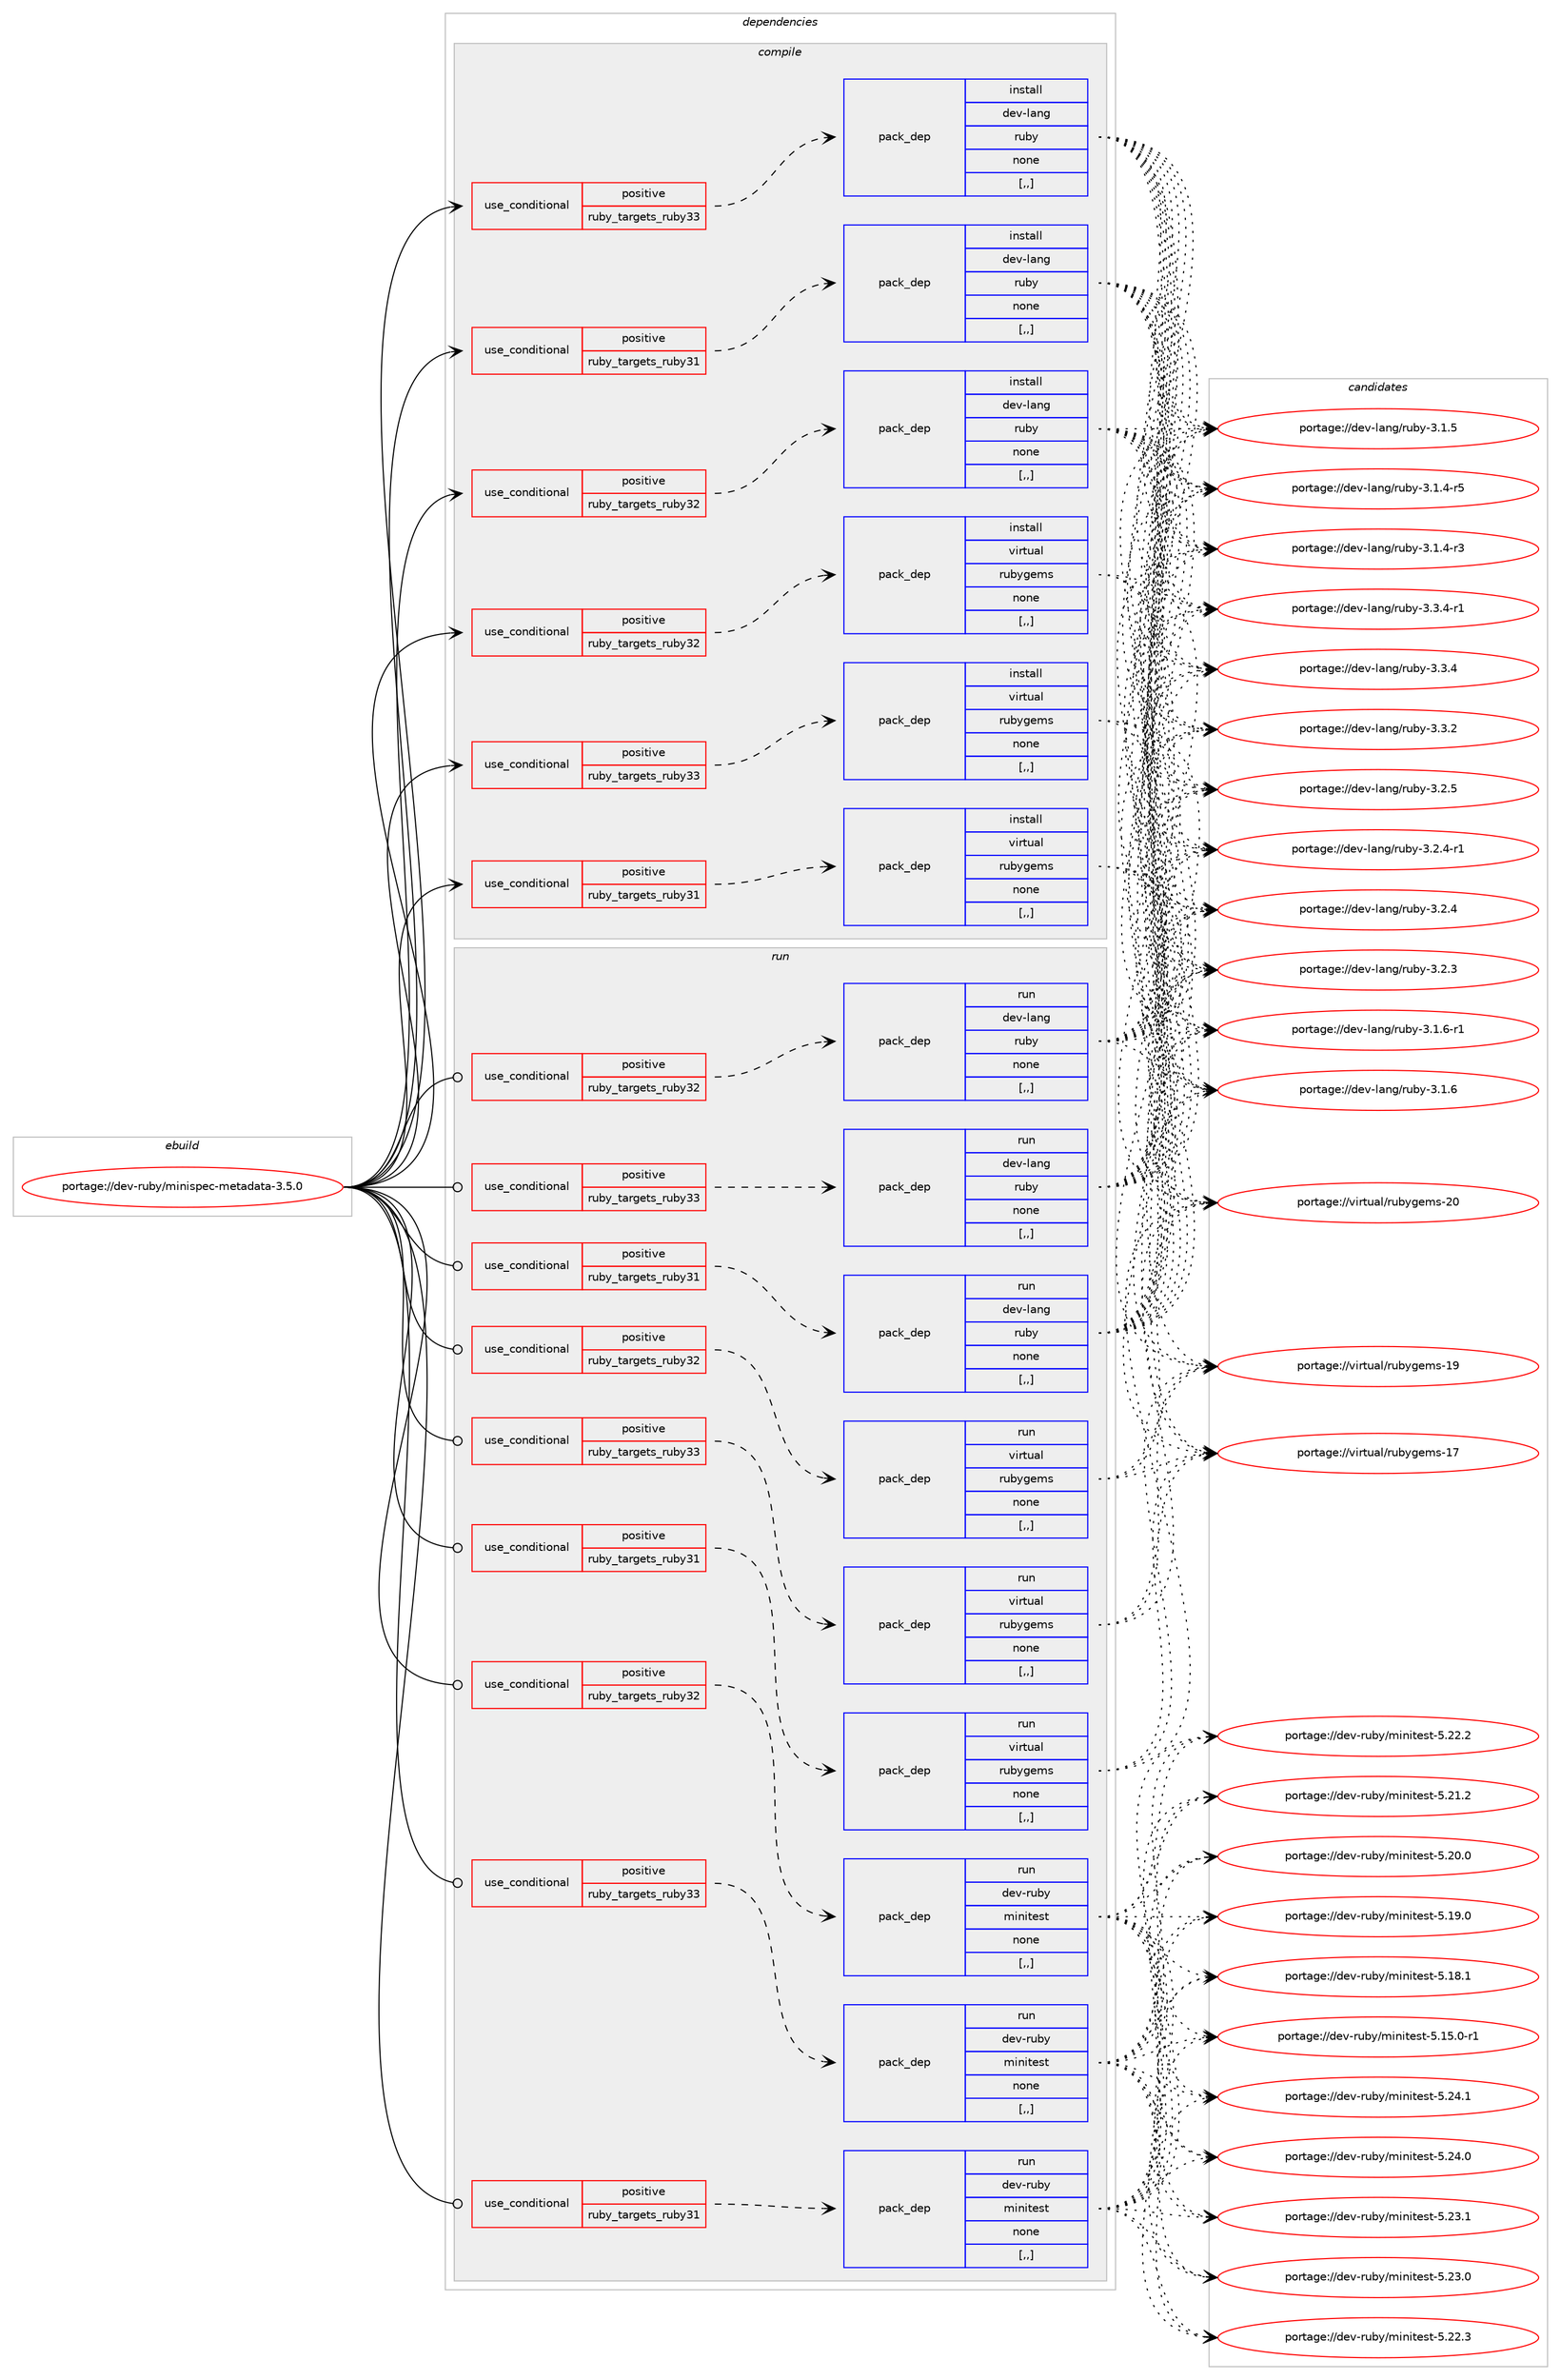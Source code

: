digraph prolog {

# *************
# Graph options
# *************

newrank=true;
concentrate=true;
compound=true;
graph [rankdir=LR,fontname=Helvetica,fontsize=10,ranksep=1.5];#, ranksep=2.5, nodesep=0.2];
edge  [arrowhead=vee];
node  [fontname=Helvetica,fontsize=10];

# **********
# The ebuild
# **********

subgraph cluster_leftcol {
color=gray;
label=<<i>ebuild</i>>;
id [label="portage://dev-ruby/minispec-metadata-3.5.0", color=red, width=4, href="../dev-ruby/minispec-metadata-3.5.0.svg"];
}

# ****************
# The dependencies
# ****************

subgraph cluster_midcol {
color=gray;
label=<<i>dependencies</i>>;
subgraph cluster_compile {
fillcolor="#eeeeee";
style=filled;
label=<<i>compile</i>>;
subgraph cond50736 {
dependency190331 [label=<<TABLE BORDER="0" CELLBORDER="1" CELLSPACING="0" CELLPADDING="4"><TR><TD ROWSPAN="3" CELLPADDING="10">use_conditional</TD></TR><TR><TD>positive</TD></TR><TR><TD>ruby_targets_ruby31</TD></TR></TABLE>>, shape=none, color=red];
subgraph pack138257 {
dependency190332 [label=<<TABLE BORDER="0" CELLBORDER="1" CELLSPACING="0" CELLPADDING="4" WIDTH="220"><TR><TD ROWSPAN="6" CELLPADDING="30">pack_dep</TD></TR><TR><TD WIDTH="110">install</TD></TR><TR><TD>dev-lang</TD></TR><TR><TD>ruby</TD></TR><TR><TD>none</TD></TR><TR><TD>[,,]</TD></TR></TABLE>>, shape=none, color=blue];
}
dependency190331:e -> dependency190332:w [weight=20,style="dashed",arrowhead="vee"];
}
id:e -> dependency190331:w [weight=20,style="solid",arrowhead="vee"];
subgraph cond50737 {
dependency190333 [label=<<TABLE BORDER="0" CELLBORDER="1" CELLSPACING="0" CELLPADDING="4"><TR><TD ROWSPAN="3" CELLPADDING="10">use_conditional</TD></TR><TR><TD>positive</TD></TR><TR><TD>ruby_targets_ruby31</TD></TR></TABLE>>, shape=none, color=red];
subgraph pack138258 {
dependency190334 [label=<<TABLE BORDER="0" CELLBORDER="1" CELLSPACING="0" CELLPADDING="4" WIDTH="220"><TR><TD ROWSPAN="6" CELLPADDING="30">pack_dep</TD></TR><TR><TD WIDTH="110">install</TD></TR><TR><TD>virtual</TD></TR><TR><TD>rubygems</TD></TR><TR><TD>none</TD></TR><TR><TD>[,,]</TD></TR></TABLE>>, shape=none, color=blue];
}
dependency190333:e -> dependency190334:w [weight=20,style="dashed",arrowhead="vee"];
}
id:e -> dependency190333:w [weight=20,style="solid",arrowhead="vee"];
subgraph cond50738 {
dependency190335 [label=<<TABLE BORDER="0" CELLBORDER="1" CELLSPACING="0" CELLPADDING="4"><TR><TD ROWSPAN="3" CELLPADDING="10">use_conditional</TD></TR><TR><TD>positive</TD></TR><TR><TD>ruby_targets_ruby32</TD></TR></TABLE>>, shape=none, color=red];
subgraph pack138259 {
dependency190336 [label=<<TABLE BORDER="0" CELLBORDER="1" CELLSPACING="0" CELLPADDING="4" WIDTH="220"><TR><TD ROWSPAN="6" CELLPADDING="30">pack_dep</TD></TR><TR><TD WIDTH="110">install</TD></TR><TR><TD>dev-lang</TD></TR><TR><TD>ruby</TD></TR><TR><TD>none</TD></TR><TR><TD>[,,]</TD></TR></TABLE>>, shape=none, color=blue];
}
dependency190335:e -> dependency190336:w [weight=20,style="dashed",arrowhead="vee"];
}
id:e -> dependency190335:w [weight=20,style="solid",arrowhead="vee"];
subgraph cond50739 {
dependency190337 [label=<<TABLE BORDER="0" CELLBORDER="1" CELLSPACING="0" CELLPADDING="4"><TR><TD ROWSPAN="3" CELLPADDING="10">use_conditional</TD></TR><TR><TD>positive</TD></TR><TR><TD>ruby_targets_ruby32</TD></TR></TABLE>>, shape=none, color=red];
subgraph pack138260 {
dependency190338 [label=<<TABLE BORDER="0" CELLBORDER="1" CELLSPACING="0" CELLPADDING="4" WIDTH="220"><TR><TD ROWSPAN="6" CELLPADDING="30">pack_dep</TD></TR><TR><TD WIDTH="110">install</TD></TR><TR><TD>virtual</TD></TR><TR><TD>rubygems</TD></TR><TR><TD>none</TD></TR><TR><TD>[,,]</TD></TR></TABLE>>, shape=none, color=blue];
}
dependency190337:e -> dependency190338:w [weight=20,style="dashed",arrowhead="vee"];
}
id:e -> dependency190337:w [weight=20,style="solid",arrowhead="vee"];
subgraph cond50740 {
dependency190339 [label=<<TABLE BORDER="0" CELLBORDER="1" CELLSPACING="0" CELLPADDING="4"><TR><TD ROWSPAN="3" CELLPADDING="10">use_conditional</TD></TR><TR><TD>positive</TD></TR><TR><TD>ruby_targets_ruby33</TD></TR></TABLE>>, shape=none, color=red];
subgraph pack138261 {
dependency190340 [label=<<TABLE BORDER="0" CELLBORDER="1" CELLSPACING="0" CELLPADDING="4" WIDTH="220"><TR><TD ROWSPAN="6" CELLPADDING="30">pack_dep</TD></TR><TR><TD WIDTH="110">install</TD></TR><TR><TD>dev-lang</TD></TR><TR><TD>ruby</TD></TR><TR><TD>none</TD></TR><TR><TD>[,,]</TD></TR></TABLE>>, shape=none, color=blue];
}
dependency190339:e -> dependency190340:w [weight=20,style="dashed",arrowhead="vee"];
}
id:e -> dependency190339:w [weight=20,style="solid",arrowhead="vee"];
subgraph cond50741 {
dependency190341 [label=<<TABLE BORDER="0" CELLBORDER="1" CELLSPACING="0" CELLPADDING="4"><TR><TD ROWSPAN="3" CELLPADDING="10">use_conditional</TD></TR><TR><TD>positive</TD></TR><TR><TD>ruby_targets_ruby33</TD></TR></TABLE>>, shape=none, color=red];
subgraph pack138262 {
dependency190342 [label=<<TABLE BORDER="0" CELLBORDER="1" CELLSPACING="0" CELLPADDING="4" WIDTH="220"><TR><TD ROWSPAN="6" CELLPADDING="30">pack_dep</TD></TR><TR><TD WIDTH="110">install</TD></TR><TR><TD>virtual</TD></TR><TR><TD>rubygems</TD></TR><TR><TD>none</TD></TR><TR><TD>[,,]</TD></TR></TABLE>>, shape=none, color=blue];
}
dependency190341:e -> dependency190342:w [weight=20,style="dashed",arrowhead="vee"];
}
id:e -> dependency190341:w [weight=20,style="solid",arrowhead="vee"];
}
subgraph cluster_compileandrun {
fillcolor="#eeeeee";
style=filled;
label=<<i>compile and run</i>>;
}
subgraph cluster_run {
fillcolor="#eeeeee";
style=filled;
label=<<i>run</i>>;
subgraph cond50742 {
dependency190343 [label=<<TABLE BORDER="0" CELLBORDER="1" CELLSPACING="0" CELLPADDING="4"><TR><TD ROWSPAN="3" CELLPADDING="10">use_conditional</TD></TR><TR><TD>positive</TD></TR><TR><TD>ruby_targets_ruby31</TD></TR></TABLE>>, shape=none, color=red];
subgraph pack138263 {
dependency190344 [label=<<TABLE BORDER="0" CELLBORDER="1" CELLSPACING="0" CELLPADDING="4" WIDTH="220"><TR><TD ROWSPAN="6" CELLPADDING="30">pack_dep</TD></TR><TR><TD WIDTH="110">run</TD></TR><TR><TD>dev-lang</TD></TR><TR><TD>ruby</TD></TR><TR><TD>none</TD></TR><TR><TD>[,,]</TD></TR></TABLE>>, shape=none, color=blue];
}
dependency190343:e -> dependency190344:w [weight=20,style="dashed",arrowhead="vee"];
}
id:e -> dependency190343:w [weight=20,style="solid",arrowhead="odot"];
subgraph cond50743 {
dependency190345 [label=<<TABLE BORDER="0" CELLBORDER="1" CELLSPACING="0" CELLPADDING="4"><TR><TD ROWSPAN="3" CELLPADDING="10">use_conditional</TD></TR><TR><TD>positive</TD></TR><TR><TD>ruby_targets_ruby31</TD></TR></TABLE>>, shape=none, color=red];
subgraph pack138264 {
dependency190346 [label=<<TABLE BORDER="0" CELLBORDER="1" CELLSPACING="0" CELLPADDING="4" WIDTH="220"><TR><TD ROWSPAN="6" CELLPADDING="30">pack_dep</TD></TR><TR><TD WIDTH="110">run</TD></TR><TR><TD>dev-ruby</TD></TR><TR><TD>minitest</TD></TR><TR><TD>none</TD></TR><TR><TD>[,,]</TD></TR></TABLE>>, shape=none, color=blue];
}
dependency190345:e -> dependency190346:w [weight=20,style="dashed",arrowhead="vee"];
}
id:e -> dependency190345:w [weight=20,style="solid",arrowhead="odot"];
subgraph cond50744 {
dependency190347 [label=<<TABLE BORDER="0" CELLBORDER="1" CELLSPACING="0" CELLPADDING="4"><TR><TD ROWSPAN="3" CELLPADDING="10">use_conditional</TD></TR><TR><TD>positive</TD></TR><TR><TD>ruby_targets_ruby31</TD></TR></TABLE>>, shape=none, color=red];
subgraph pack138265 {
dependency190348 [label=<<TABLE BORDER="0" CELLBORDER="1" CELLSPACING="0" CELLPADDING="4" WIDTH="220"><TR><TD ROWSPAN="6" CELLPADDING="30">pack_dep</TD></TR><TR><TD WIDTH="110">run</TD></TR><TR><TD>virtual</TD></TR><TR><TD>rubygems</TD></TR><TR><TD>none</TD></TR><TR><TD>[,,]</TD></TR></TABLE>>, shape=none, color=blue];
}
dependency190347:e -> dependency190348:w [weight=20,style="dashed",arrowhead="vee"];
}
id:e -> dependency190347:w [weight=20,style="solid",arrowhead="odot"];
subgraph cond50745 {
dependency190349 [label=<<TABLE BORDER="0" CELLBORDER="1" CELLSPACING="0" CELLPADDING="4"><TR><TD ROWSPAN="3" CELLPADDING="10">use_conditional</TD></TR><TR><TD>positive</TD></TR><TR><TD>ruby_targets_ruby32</TD></TR></TABLE>>, shape=none, color=red];
subgraph pack138266 {
dependency190350 [label=<<TABLE BORDER="0" CELLBORDER="1" CELLSPACING="0" CELLPADDING="4" WIDTH="220"><TR><TD ROWSPAN="6" CELLPADDING="30">pack_dep</TD></TR><TR><TD WIDTH="110">run</TD></TR><TR><TD>dev-lang</TD></TR><TR><TD>ruby</TD></TR><TR><TD>none</TD></TR><TR><TD>[,,]</TD></TR></TABLE>>, shape=none, color=blue];
}
dependency190349:e -> dependency190350:w [weight=20,style="dashed",arrowhead="vee"];
}
id:e -> dependency190349:w [weight=20,style="solid",arrowhead="odot"];
subgraph cond50746 {
dependency190351 [label=<<TABLE BORDER="0" CELLBORDER="1" CELLSPACING="0" CELLPADDING="4"><TR><TD ROWSPAN="3" CELLPADDING="10">use_conditional</TD></TR><TR><TD>positive</TD></TR><TR><TD>ruby_targets_ruby32</TD></TR></TABLE>>, shape=none, color=red];
subgraph pack138267 {
dependency190352 [label=<<TABLE BORDER="0" CELLBORDER="1" CELLSPACING="0" CELLPADDING="4" WIDTH="220"><TR><TD ROWSPAN="6" CELLPADDING="30">pack_dep</TD></TR><TR><TD WIDTH="110">run</TD></TR><TR><TD>dev-ruby</TD></TR><TR><TD>minitest</TD></TR><TR><TD>none</TD></TR><TR><TD>[,,]</TD></TR></TABLE>>, shape=none, color=blue];
}
dependency190351:e -> dependency190352:w [weight=20,style="dashed",arrowhead="vee"];
}
id:e -> dependency190351:w [weight=20,style="solid",arrowhead="odot"];
subgraph cond50747 {
dependency190353 [label=<<TABLE BORDER="0" CELLBORDER="1" CELLSPACING="0" CELLPADDING="4"><TR><TD ROWSPAN="3" CELLPADDING="10">use_conditional</TD></TR><TR><TD>positive</TD></TR><TR><TD>ruby_targets_ruby32</TD></TR></TABLE>>, shape=none, color=red];
subgraph pack138268 {
dependency190354 [label=<<TABLE BORDER="0" CELLBORDER="1" CELLSPACING="0" CELLPADDING="4" WIDTH="220"><TR><TD ROWSPAN="6" CELLPADDING="30">pack_dep</TD></TR><TR><TD WIDTH="110">run</TD></TR><TR><TD>virtual</TD></TR><TR><TD>rubygems</TD></TR><TR><TD>none</TD></TR><TR><TD>[,,]</TD></TR></TABLE>>, shape=none, color=blue];
}
dependency190353:e -> dependency190354:w [weight=20,style="dashed",arrowhead="vee"];
}
id:e -> dependency190353:w [weight=20,style="solid",arrowhead="odot"];
subgraph cond50748 {
dependency190355 [label=<<TABLE BORDER="0" CELLBORDER="1" CELLSPACING="0" CELLPADDING="4"><TR><TD ROWSPAN="3" CELLPADDING="10">use_conditional</TD></TR><TR><TD>positive</TD></TR><TR><TD>ruby_targets_ruby33</TD></TR></TABLE>>, shape=none, color=red];
subgraph pack138269 {
dependency190356 [label=<<TABLE BORDER="0" CELLBORDER="1" CELLSPACING="0" CELLPADDING="4" WIDTH="220"><TR><TD ROWSPAN="6" CELLPADDING="30">pack_dep</TD></TR><TR><TD WIDTH="110">run</TD></TR><TR><TD>dev-lang</TD></TR><TR><TD>ruby</TD></TR><TR><TD>none</TD></TR><TR><TD>[,,]</TD></TR></TABLE>>, shape=none, color=blue];
}
dependency190355:e -> dependency190356:w [weight=20,style="dashed",arrowhead="vee"];
}
id:e -> dependency190355:w [weight=20,style="solid",arrowhead="odot"];
subgraph cond50749 {
dependency190357 [label=<<TABLE BORDER="0" CELLBORDER="1" CELLSPACING="0" CELLPADDING="4"><TR><TD ROWSPAN="3" CELLPADDING="10">use_conditional</TD></TR><TR><TD>positive</TD></TR><TR><TD>ruby_targets_ruby33</TD></TR></TABLE>>, shape=none, color=red];
subgraph pack138270 {
dependency190358 [label=<<TABLE BORDER="0" CELLBORDER="1" CELLSPACING="0" CELLPADDING="4" WIDTH="220"><TR><TD ROWSPAN="6" CELLPADDING="30">pack_dep</TD></TR><TR><TD WIDTH="110">run</TD></TR><TR><TD>dev-ruby</TD></TR><TR><TD>minitest</TD></TR><TR><TD>none</TD></TR><TR><TD>[,,]</TD></TR></TABLE>>, shape=none, color=blue];
}
dependency190357:e -> dependency190358:w [weight=20,style="dashed",arrowhead="vee"];
}
id:e -> dependency190357:w [weight=20,style="solid",arrowhead="odot"];
subgraph cond50750 {
dependency190359 [label=<<TABLE BORDER="0" CELLBORDER="1" CELLSPACING="0" CELLPADDING="4"><TR><TD ROWSPAN="3" CELLPADDING="10">use_conditional</TD></TR><TR><TD>positive</TD></TR><TR><TD>ruby_targets_ruby33</TD></TR></TABLE>>, shape=none, color=red];
subgraph pack138271 {
dependency190360 [label=<<TABLE BORDER="0" CELLBORDER="1" CELLSPACING="0" CELLPADDING="4" WIDTH="220"><TR><TD ROWSPAN="6" CELLPADDING="30">pack_dep</TD></TR><TR><TD WIDTH="110">run</TD></TR><TR><TD>virtual</TD></TR><TR><TD>rubygems</TD></TR><TR><TD>none</TD></TR><TR><TD>[,,]</TD></TR></TABLE>>, shape=none, color=blue];
}
dependency190359:e -> dependency190360:w [weight=20,style="dashed",arrowhead="vee"];
}
id:e -> dependency190359:w [weight=20,style="solid",arrowhead="odot"];
}
}

# **************
# The candidates
# **************

subgraph cluster_choices {
rank=same;
color=gray;
label=<<i>candidates</i>>;

subgraph choice138257 {
color=black;
nodesep=1;
choice100101118451089711010347114117981214551465146524511449 [label="portage://dev-lang/ruby-3.3.4-r1", color=red, width=4,href="../dev-lang/ruby-3.3.4-r1.svg"];
choice10010111845108971101034711411798121455146514652 [label="portage://dev-lang/ruby-3.3.4", color=red, width=4,href="../dev-lang/ruby-3.3.4.svg"];
choice10010111845108971101034711411798121455146514650 [label="portage://dev-lang/ruby-3.3.2", color=red, width=4,href="../dev-lang/ruby-3.3.2.svg"];
choice10010111845108971101034711411798121455146504653 [label="portage://dev-lang/ruby-3.2.5", color=red, width=4,href="../dev-lang/ruby-3.2.5.svg"];
choice100101118451089711010347114117981214551465046524511449 [label="portage://dev-lang/ruby-3.2.4-r1", color=red, width=4,href="../dev-lang/ruby-3.2.4-r1.svg"];
choice10010111845108971101034711411798121455146504652 [label="portage://dev-lang/ruby-3.2.4", color=red, width=4,href="../dev-lang/ruby-3.2.4.svg"];
choice10010111845108971101034711411798121455146504651 [label="portage://dev-lang/ruby-3.2.3", color=red, width=4,href="../dev-lang/ruby-3.2.3.svg"];
choice100101118451089711010347114117981214551464946544511449 [label="portage://dev-lang/ruby-3.1.6-r1", color=red, width=4,href="../dev-lang/ruby-3.1.6-r1.svg"];
choice10010111845108971101034711411798121455146494654 [label="portage://dev-lang/ruby-3.1.6", color=red, width=4,href="../dev-lang/ruby-3.1.6.svg"];
choice10010111845108971101034711411798121455146494653 [label="portage://dev-lang/ruby-3.1.5", color=red, width=4,href="../dev-lang/ruby-3.1.5.svg"];
choice100101118451089711010347114117981214551464946524511453 [label="portage://dev-lang/ruby-3.1.4-r5", color=red, width=4,href="../dev-lang/ruby-3.1.4-r5.svg"];
choice100101118451089711010347114117981214551464946524511451 [label="portage://dev-lang/ruby-3.1.4-r3", color=red, width=4,href="../dev-lang/ruby-3.1.4-r3.svg"];
dependency190332:e -> choice100101118451089711010347114117981214551465146524511449:w [style=dotted,weight="100"];
dependency190332:e -> choice10010111845108971101034711411798121455146514652:w [style=dotted,weight="100"];
dependency190332:e -> choice10010111845108971101034711411798121455146514650:w [style=dotted,weight="100"];
dependency190332:e -> choice10010111845108971101034711411798121455146504653:w [style=dotted,weight="100"];
dependency190332:e -> choice100101118451089711010347114117981214551465046524511449:w [style=dotted,weight="100"];
dependency190332:e -> choice10010111845108971101034711411798121455146504652:w [style=dotted,weight="100"];
dependency190332:e -> choice10010111845108971101034711411798121455146504651:w [style=dotted,weight="100"];
dependency190332:e -> choice100101118451089711010347114117981214551464946544511449:w [style=dotted,weight="100"];
dependency190332:e -> choice10010111845108971101034711411798121455146494654:w [style=dotted,weight="100"];
dependency190332:e -> choice10010111845108971101034711411798121455146494653:w [style=dotted,weight="100"];
dependency190332:e -> choice100101118451089711010347114117981214551464946524511453:w [style=dotted,weight="100"];
dependency190332:e -> choice100101118451089711010347114117981214551464946524511451:w [style=dotted,weight="100"];
}
subgraph choice138258 {
color=black;
nodesep=1;
choice118105114116117971084711411798121103101109115455048 [label="portage://virtual/rubygems-20", color=red, width=4,href="../virtual/rubygems-20.svg"];
choice118105114116117971084711411798121103101109115454957 [label="portage://virtual/rubygems-19", color=red, width=4,href="../virtual/rubygems-19.svg"];
choice118105114116117971084711411798121103101109115454955 [label="portage://virtual/rubygems-17", color=red, width=4,href="../virtual/rubygems-17.svg"];
dependency190334:e -> choice118105114116117971084711411798121103101109115455048:w [style=dotted,weight="100"];
dependency190334:e -> choice118105114116117971084711411798121103101109115454957:w [style=dotted,weight="100"];
dependency190334:e -> choice118105114116117971084711411798121103101109115454955:w [style=dotted,weight="100"];
}
subgraph choice138259 {
color=black;
nodesep=1;
choice100101118451089711010347114117981214551465146524511449 [label="portage://dev-lang/ruby-3.3.4-r1", color=red, width=4,href="../dev-lang/ruby-3.3.4-r1.svg"];
choice10010111845108971101034711411798121455146514652 [label="portage://dev-lang/ruby-3.3.4", color=red, width=4,href="../dev-lang/ruby-3.3.4.svg"];
choice10010111845108971101034711411798121455146514650 [label="portage://dev-lang/ruby-3.3.2", color=red, width=4,href="../dev-lang/ruby-3.3.2.svg"];
choice10010111845108971101034711411798121455146504653 [label="portage://dev-lang/ruby-3.2.5", color=red, width=4,href="../dev-lang/ruby-3.2.5.svg"];
choice100101118451089711010347114117981214551465046524511449 [label="portage://dev-lang/ruby-3.2.4-r1", color=red, width=4,href="../dev-lang/ruby-3.2.4-r1.svg"];
choice10010111845108971101034711411798121455146504652 [label="portage://dev-lang/ruby-3.2.4", color=red, width=4,href="../dev-lang/ruby-3.2.4.svg"];
choice10010111845108971101034711411798121455146504651 [label="portage://dev-lang/ruby-3.2.3", color=red, width=4,href="../dev-lang/ruby-3.2.3.svg"];
choice100101118451089711010347114117981214551464946544511449 [label="portage://dev-lang/ruby-3.1.6-r1", color=red, width=4,href="../dev-lang/ruby-3.1.6-r1.svg"];
choice10010111845108971101034711411798121455146494654 [label="portage://dev-lang/ruby-3.1.6", color=red, width=4,href="../dev-lang/ruby-3.1.6.svg"];
choice10010111845108971101034711411798121455146494653 [label="portage://dev-lang/ruby-3.1.5", color=red, width=4,href="../dev-lang/ruby-3.1.5.svg"];
choice100101118451089711010347114117981214551464946524511453 [label="portage://dev-lang/ruby-3.1.4-r5", color=red, width=4,href="../dev-lang/ruby-3.1.4-r5.svg"];
choice100101118451089711010347114117981214551464946524511451 [label="portage://dev-lang/ruby-3.1.4-r3", color=red, width=4,href="../dev-lang/ruby-3.1.4-r3.svg"];
dependency190336:e -> choice100101118451089711010347114117981214551465146524511449:w [style=dotted,weight="100"];
dependency190336:e -> choice10010111845108971101034711411798121455146514652:w [style=dotted,weight="100"];
dependency190336:e -> choice10010111845108971101034711411798121455146514650:w [style=dotted,weight="100"];
dependency190336:e -> choice10010111845108971101034711411798121455146504653:w [style=dotted,weight="100"];
dependency190336:e -> choice100101118451089711010347114117981214551465046524511449:w [style=dotted,weight="100"];
dependency190336:e -> choice10010111845108971101034711411798121455146504652:w [style=dotted,weight="100"];
dependency190336:e -> choice10010111845108971101034711411798121455146504651:w [style=dotted,weight="100"];
dependency190336:e -> choice100101118451089711010347114117981214551464946544511449:w [style=dotted,weight="100"];
dependency190336:e -> choice10010111845108971101034711411798121455146494654:w [style=dotted,weight="100"];
dependency190336:e -> choice10010111845108971101034711411798121455146494653:w [style=dotted,weight="100"];
dependency190336:e -> choice100101118451089711010347114117981214551464946524511453:w [style=dotted,weight="100"];
dependency190336:e -> choice100101118451089711010347114117981214551464946524511451:w [style=dotted,weight="100"];
}
subgraph choice138260 {
color=black;
nodesep=1;
choice118105114116117971084711411798121103101109115455048 [label="portage://virtual/rubygems-20", color=red, width=4,href="../virtual/rubygems-20.svg"];
choice118105114116117971084711411798121103101109115454957 [label="portage://virtual/rubygems-19", color=red, width=4,href="../virtual/rubygems-19.svg"];
choice118105114116117971084711411798121103101109115454955 [label="portage://virtual/rubygems-17", color=red, width=4,href="../virtual/rubygems-17.svg"];
dependency190338:e -> choice118105114116117971084711411798121103101109115455048:w [style=dotted,weight="100"];
dependency190338:e -> choice118105114116117971084711411798121103101109115454957:w [style=dotted,weight="100"];
dependency190338:e -> choice118105114116117971084711411798121103101109115454955:w [style=dotted,weight="100"];
}
subgraph choice138261 {
color=black;
nodesep=1;
choice100101118451089711010347114117981214551465146524511449 [label="portage://dev-lang/ruby-3.3.4-r1", color=red, width=4,href="../dev-lang/ruby-3.3.4-r1.svg"];
choice10010111845108971101034711411798121455146514652 [label="portage://dev-lang/ruby-3.3.4", color=red, width=4,href="../dev-lang/ruby-3.3.4.svg"];
choice10010111845108971101034711411798121455146514650 [label="portage://dev-lang/ruby-3.3.2", color=red, width=4,href="../dev-lang/ruby-3.3.2.svg"];
choice10010111845108971101034711411798121455146504653 [label="portage://dev-lang/ruby-3.2.5", color=red, width=4,href="../dev-lang/ruby-3.2.5.svg"];
choice100101118451089711010347114117981214551465046524511449 [label="portage://dev-lang/ruby-3.2.4-r1", color=red, width=4,href="../dev-lang/ruby-3.2.4-r1.svg"];
choice10010111845108971101034711411798121455146504652 [label="portage://dev-lang/ruby-3.2.4", color=red, width=4,href="../dev-lang/ruby-3.2.4.svg"];
choice10010111845108971101034711411798121455146504651 [label="portage://dev-lang/ruby-3.2.3", color=red, width=4,href="../dev-lang/ruby-3.2.3.svg"];
choice100101118451089711010347114117981214551464946544511449 [label="portage://dev-lang/ruby-3.1.6-r1", color=red, width=4,href="../dev-lang/ruby-3.1.6-r1.svg"];
choice10010111845108971101034711411798121455146494654 [label="portage://dev-lang/ruby-3.1.6", color=red, width=4,href="../dev-lang/ruby-3.1.6.svg"];
choice10010111845108971101034711411798121455146494653 [label="portage://dev-lang/ruby-3.1.5", color=red, width=4,href="../dev-lang/ruby-3.1.5.svg"];
choice100101118451089711010347114117981214551464946524511453 [label="portage://dev-lang/ruby-3.1.4-r5", color=red, width=4,href="../dev-lang/ruby-3.1.4-r5.svg"];
choice100101118451089711010347114117981214551464946524511451 [label="portage://dev-lang/ruby-3.1.4-r3", color=red, width=4,href="../dev-lang/ruby-3.1.4-r3.svg"];
dependency190340:e -> choice100101118451089711010347114117981214551465146524511449:w [style=dotted,weight="100"];
dependency190340:e -> choice10010111845108971101034711411798121455146514652:w [style=dotted,weight="100"];
dependency190340:e -> choice10010111845108971101034711411798121455146514650:w [style=dotted,weight="100"];
dependency190340:e -> choice10010111845108971101034711411798121455146504653:w [style=dotted,weight="100"];
dependency190340:e -> choice100101118451089711010347114117981214551465046524511449:w [style=dotted,weight="100"];
dependency190340:e -> choice10010111845108971101034711411798121455146504652:w [style=dotted,weight="100"];
dependency190340:e -> choice10010111845108971101034711411798121455146504651:w [style=dotted,weight="100"];
dependency190340:e -> choice100101118451089711010347114117981214551464946544511449:w [style=dotted,weight="100"];
dependency190340:e -> choice10010111845108971101034711411798121455146494654:w [style=dotted,weight="100"];
dependency190340:e -> choice10010111845108971101034711411798121455146494653:w [style=dotted,weight="100"];
dependency190340:e -> choice100101118451089711010347114117981214551464946524511453:w [style=dotted,weight="100"];
dependency190340:e -> choice100101118451089711010347114117981214551464946524511451:w [style=dotted,weight="100"];
}
subgraph choice138262 {
color=black;
nodesep=1;
choice118105114116117971084711411798121103101109115455048 [label="portage://virtual/rubygems-20", color=red, width=4,href="../virtual/rubygems-20.svg"];
choice118105114116117971084711411798121103101109115454957 [label="portage://virtual/rubygems-19", color=red, width=4,href="../virtual/rubygems-19.svg"];
choice118105114116117971084711411798121103101109115454955 [label="portage://virtual/rubygems-17", color=red, width=4,href="../virtual/rubygems-17.svg"];
dependency190342:e -> choice118105114116117971084711411798121103101109115455048:w [style=dotted,weight="100"];
dependency190342:e -> choice118105114116117971084711411798121103101109115454957:w [style=dotted,weight="100"];
dependency190342:e -> choice118105114116117971084711411798121103101109115454955:w [style=dotted,weight="100"];
}
subgraph choice138263 {
color=black;
nodesep=1;
choice100101118451089711010347114117981214551465146524511449 [label="portage://dev-lang/ruby-3.3.4-r1", color=red, width=4,href="../dev-lang/ruby-3.3.4-r1.svg"];
choice10010111845108971101034711411798121455146514652 [label="portage://dev-lang/ruby-3.3.4", color=red, width=4,href="../dev-lang/ruby-3.3.4.svg"];
choice10010111845108971101034711411798121455146514650 [label="portage://dev-lang/ruby-3.3.2", color=red, width=4,href="../dev-lang/ruby-3.3.2.svg"];
choice10010111845108971101034711411798121455146504653 [label="portage://dev-lang/ruby-3.2.5", color=red, width=4,href="../dev-lang/ruby-3.2.5.svg"];
choice100101118451089711010347114117981214551465046524511449 [label="portage://dev-lang/ruby-3.2.4-r1", color=red, width=4,href="../dev-lang/ruby-3.2.4-r1.svg"];
choice10010111845108971101034711411798121455146504652 [label="portage://dev-lang/ruby-3.2.4", color=red, width=4,href="../dev-lang/ruby-3.2.4.svg"];
choice10010111845108971101034711411798121455146504651 [label="portage://dev-lang/ruby-3.2.3", color=red, width=4,href="../dev-lang/ruby-3.2.3.svg"];
choice100101118451089711010347114117981214551464946544511449 [label="portage://dev-lang/ruby-3.1.6-r1", color=red, width=4,href="../dev-lang/ruby-3.1.6-r1.svg"];
choice10010111845108971101034711411798121455146494654 [label="portage://dev-lang/ruby-3.1.6", color=red, width=4,href="../dev-lang/ruby-3.1.6.svg"];
choice10010111845108971101034711411798121455146494653 [label="portage://dev-lang/ruby-3.1.5", color=red, width=4,href="../dev-lang/ruby-3.1.5.svg"];
choice100101118451089711010347114117981214551464946524511453 [label="portage://dev-lang/ruby-3.1.4-r5", color=red, width=4,href="../dev-lang/ruby-3.1.4-r5.svg"];
choice100101118451089711010347114117981214551464946524511451 [label="portage://dev-lang/ruby-3.1.4-r3", color=red, width=4,href="../dev-lang/ruby-3.1.4-r3.svg"];
dependency190344:e -> choice100101118451089711010347114117981214551465146524511449:w [style=dotted,weight="100"];
dependency190344:e -> choice10010111845108971101034711411798121455146514652:w [style=dotted,weight="100"];
dependency190344:e -> choice10010111845108971101034711411798121455146514650:w [style=dotted,weight="100"];
dependency190344:e -> choice10010111845108971101034711411798121455146504653:w [style=dotted,weight="100"];
dependency190344:e -> choice100101118451089711010347114117981214551465046524511449:w [style=dotted,weight="100"];
dependency190344:e -> choice10010111845108971101034711411798121455146504652:w [style=dotted,weight="100"];
dependency190344:e -> choice10010111845108971101034711411798121455146504651:w [style=dotted,weight="100"];
dependency190344:e -> choice100101118451089711010347114117981214551464946544511449:w [style=dotted,weight="100"];
dependency190344:e -> choice10010111845108971101034711411798121455146494654:w [style=dotted,weight="100"];
dependency190344:e -> choice10010111845108971101034711411798121455146494653:w [style=dotted,weight="100"];
dependency190344:e -> choice100101118451089711010347114117981214551464946524511453:w [style=dotted,weight="100"];
dependency190344:e -> choice100101118451089711010347114117981214551464946524511451:w [style=dotted,weight="100"];
}
subgraph choice138264 {
color=black;
nodesep=1;
choice10010111845114117981214710910511010511610111511645534650524649 [label="portage://dev-ruby/minitest-5.24.1", color=red, width=4,href="../dev-ruby/minitest-5.24.1.svg"];
choice10010111845114117981214710910511010511610111511645534650524648 [label="portage://dev-ruby/minitest-5.24.0", color=red, width=4,href="../dev-ruby/minitest-5.24.0.svg"];
choice10010111845114117981214710910511010511610111511645534650514649 [label="portage://dev-ruby/minitest-5.23.1", color=red, width=4,href="../dev-ruby/minitest-5.23.1.svg"];
choice10010111845114117981214710910511010511610111511645534650514648 [label="portage://dev-ruby/minitest-5.23.0", color=red, width=4,href="../dev-ruby/minitest-5.23.0.svg"];
choice10010111845114117981214710910511010511610111511645534650504651 [label="portage://dev-ruby/minitest-5.22.3", color=red, width=4,href="../dev-ruby/minitest-5.22.3.svg"];
choice10010111845114117981214710910511010511610111511645534650504650 [label="portage://dev-ruby/minitest-5.22.2", color=red, width=4,href="../dev-ruby/minitest-5.22.2.svg"];
choice10010111845114117981214710910511010511610111511645534650494650 [label="portage://dev-ruby/minitest-5.21.2", color=red, width=4,href="../dev-ruby/minitest-5.21.2.svg"];
choice10010111845114117981214710910511010511610111511645534650484648 [label="portage://dev-ruby/minitest-5.20.0", color=red, width=4,href="../dev-ruby/minitest-5.20.0.svg"];
choice10010111845114117981214710910511010511610111511645534649574648 [label="portage://dev-ruby/minitest-5.19.0", color=red, width=4,href="../dev-ruby/minitest-5.19.0.svg"];
choice10010111845114117981214710910511010511610111511645534649564649 [label="portage://dev-ruby/minitest-5.18.1", color=red, width=4,href="../dev-ruby/minitest-5.18.1.svg"];
choice100101118451141179812147109105110105116101115116455346495346484511449 [label="portage://dev-ruby/minitest-5.15.0-r1", color=red, width=4,href="../dev-ruby/minitest-5.15.0-r1.svg"];
dependency190346:e -> choice10010111845114117981214710910511010511610111511645534650524649:w [style=dotted,weight="100"];
dependency190346:e -> choice10010111845114117981214710910511010511610111511645534650524648:w [style=dotted,weight="100"];
dependency190346:e -> choice10010111845114117981214710910511010511610111511645534650514649:w [style=dotted,weight="100"];
dependency190346:e -> choice10010111845114117981214710910511010511610111511645534650514648:w [style=dotted,weight="100"];
dependency190346:e -> choice10010111845114117981214710910511010511610111511645534650504651:w [style=dotted,weight="100"];
dependency190346:e -> choice10010111845114117981214710910511010511610111511645534650504650:w [style=dotted,weight="100"];
dependency190346:e -> choice10010111845114117981214710910511010511610111511645534650494650:w [style=dotted,weight="100"];
dependency190346:e -> choice10010111845114117981214710910511010511610111511645534650484648:w [style=dotted,weight="100"];
dependency190346:e -> choice10010111845114117981214710910511010511610111511645534649574648:w [style=dotted,weight="100"];
dependency190346:e -> choice10010111845114117981214710910511010511610111511645534649564649:w [style=dotted,weight="100"];
dependency190346:e -> choice100101118451141179812147109105110105116101115116455346495346484511449:w [style=dotted,weight="100"];
}
subgraph choice138265 {
color=black;
nodesep=1;
choice118105114116117971084711411798121103101109115455048 [label="portage://virtual/rubygems-20", color=red, width=4,href="../virtual/rubygems-20.svg"];
choice118105114116117971084711411798121103101109115454957 [label="portage://virtual/rubygems-19", color=red, width=4,href="../virtual/rubygems-19.svg"];
choice118105114116117971084711411798121103101109115454955 [label="portage://virtual/rubygems-17", color=red, width=4,href="../virtual/rubygems-17.svg"];
dependency190348:e -> choice118105114116117971084711411798121103101109115455048:w [style=dotted,weight="100"];
dependency190348:e -> choice118105114116117971084711411798121103101109115454957:w [style=dotted,weight="100"];
dependency190348:e -> choice118105114116117971084711411798121103101109115454955:w [style=dotted,weight="100"];
}
subgraph choice138266 {
color=black;
nodesep=1;
choice100101118451089711010347114117981214551465146524511449 [label="portage://dev-lang/ruby-3.3.4-r1", color=red, width=4,href="../dev-lang/ruby-3.3.4-r1.svg"];
choice10010111845108971101034711411798121455146514652 [label="portage://dev-lang/ruby-3.3.4", color=red, width=4,href="../dev-lang/ruby-3.3.4.svg"];
choice10010111845108971101034711411798121455146514650 [label="portage://dev-lang/ruby-3.3.2", color=red, width=4,href="../dev-lang/ruby-3.3.2.svg"];
choice10010111845108971101034711411798121455146504653 [label="portage://dev-lang/ruby-3.2.5", color=red, width=4,href="../dev-lang/ruby-3.2.5.svg"];
choice100101118451089711010347114117981214551465046524511449 [label="portage://dev-lang/ruby-3.2.4-r1", color=red, width=4,href="../dev-lang/ruby-3.2.4-r1.svg"];
choice10010111845108971101034711411798121455146504652 [label="portage://dev-lang/ruby-3.2.4", color=red, width=4,href="../dev-lang/ruby-3.2.4.svg"];
choice10010111845108971101034711411798121455146504651 [label="portage://dev-lang/ruby-3.2.3", color=red, width=4,href="../dev-lang/ruby-3.2.3.svg"];
choice100101118451089711010347114117981214551464946544511449 [label="portage://dev-lang/ruby-3.1.6-r1", color=red, width=4,href="../dev-lang/ruby-3.1.6-r1.svg"];
choice10010111845108971101034711411798121455146494654 [label="portage://dev-lang/ruby-3.1.6", color=red, width=4,href="../dev-lang/ruby-3.1.6.svg"];
choice10010111845108971101034711411798121455146494653 [label="portage://dev-lang/ruby-3.1.5", color=red, width=4,href="../dev-lang/ruby-3.1.5.svg"];
choice100101118451089711010347114117981214551464946524511453 [label="portage://dev-lang/ruby-3.1.4-r5", color=red, width=4,href="../dev-lang/ruby-3.1.4-r5.svg"];
choice100101118451089711010347114117981214551464946524511451 [label="portage://dev-lang/ruby-3.1.4-r3", color=red, width=4,href="../dev-lang/ruby-3.1.4-r3.svg"];
dependency190350:e -> choice100101118451089711010347114117981214551465146524511449:w [style=dotted,weight="100"];
dependency190350:e -> choice10010111845108971101034711411798121455146514652:w [style=dotted,weight="100"];
dependency190350:e -> choice10010111845108971101034711411798121455146514650:w [style=dotted,weight="100"];
dependency190350:e -> choice10010111845108971101034711411798121455146504653:w [style=dotted,weight="100"];
dependency190350:e -> choice100101118451089711010347114117981214551465046524511449:w [style=dotted,weight="100"];
dependency190350:e -> choice10010111845108971101034711411798121455146504652:w [style=dotted,weight="100"];
dependency190350:e -> choice10010111845108971101034711411798121455146504651:w [style=dotted,weight="100"];
dependency190350:e -> choice100101118451089711010347114117981214551464946544511449:w [style=dotted,weight="100"];
dependency190350:e -> choice10010111845108971101034711411798121455146494654:w [style=dotted,weight="100"];
dependency190350:e -> choice10010111845108971101034711411798121455146494653:w [style=dotted,weight="100"];
dependency190350:e -> choice100101118451089711010347114117981214551464946524511453:w [style=dotted,weight="100"];
dependency190350:e -> choice100101118451089711010347114117981214551464946524511451:w [style=dotted,weight="100"];
}
subgraph choice138267 {
color=black;
nodesep=1;
choice10010111845114117981214710910511010511610111511645534650524649 [label="portage://dev-ruby/minitest-5.24.1", color=red, width=4,href="../dev-ruby/minitest-5.24.1.svg"];
choice10010111845114117981214710910511010511610111511645534650524648 [label="portage://dev-ruby/minitest-5.24.0", color=red, width=4,href="../dev-ruby/minitest-5.24.0.svg"];
choice10010111845114117981214710910511010511610111511645534650514649 [label="portage://dev-ruby/minitest-5.23.1", color=red, width=4,href="../dev-ruby/minitest-5.23.1.svg"];
choice10010111845114117981214710910511010511610111511645534650514648 [label="portage://dev-ruby/minitest-5.23.0", color=red, width=4,href="../dev-ruby/minitest-5.23.0.svg"];
choice10010111845114117981214710910511010511610111511645534650504651 [label="portage://dev-ruby/minitest-5.22.3", color=red, width=4,href="../dev-ruby/minitest-5.22.3.svg"];
choice10010111845114117981214710910511010511610111511645534650504650 [label="portage://dev-ruby/minitest-5.22.2", color=red, width=4,href="../dev-ruby/minitest-5.22.2.svg"];
choice10010111845114117981214710910511010511610111511645534650494650 [label="portage://dev-ruby/minitest-5.21.2", color=red, width=4,href="../dev-ruby/minitest-5.21.2.svg"];
choice10010111845114117981214710910511010511610111511645534650484648 [label="portage://dev-ruby/minitest-5.20.0", color=red, width=4,href="../dev-ruby/minitest-5.20.0.svg"];
choice10010111845114117981214710910511010511610111511645534649574648 [label="portage://dev-ruby/minitest-5.19.0", color=red, width=4,href="../dev-ruby/minitest-5.19.0.svg"];
choice10010111845114117981214710910511010511610111511645534649564649 [label="portage://dev-ruby/minitest-5.18.1", color=red, width=4,href="../dev-ruby/minitest-5.18.1.svg"];
choice100101118451141179812147109105110105116101115116455346495346484511449 [label="portage://dev-ruby/minitest-5.15.0-r1", color=red, width=4,href="../dev-ruby/minitest-5.15.0-r1.svg"];
dependency190352:e -> choice10010111845114117981214710910511010511610111511645534650524649:w [style=dotted,weight="100"];
dependency190352:e -> choice10010111845114117981214710910511010511610111511645534650524648:w [style=dotted,weight="100"];
dependency190352:e -> choice10010111845114117981214710910511010511610111511645534650514649:w [style=dotted,weight="100"];
dependency190352:e -> choice10010111845114117981214710910511010511610111511645534650514648:w [style=dotted,weight="100"];
dependency190352:e -> choice10010111845114117981214710910511010511610111511645534650504651:w [style=dotted,weight="100"];
dependency190352:e -> choice10010111845114117981214710910511010511610111511645534650504650:w [style=dotted,weight="100"];
dependency190352:e -> choice10010111845114117981214710910511010511610111511645534650494650:w [style=dotted,weight="100"];
dependency190352:e -> choice10010111845114117981214710910511010511610111511645534650484648:w [style=dotted,weight="100"];
dependency190352:e -> choice10010111845114117981214710910511010511610111511645534649574648:w [style=dotted,weight="100"];
dependency190352:e -> choice10010111845114117981214710910511010511610111511645534649564649:w [style=dotted,weight="100"];
dependency190352:e -> choice100101118451141179812147109105110105116101115116455346495346484511449:w [style=dotted,weight="100"];
}
subgraph choice138268 {
color=black;
nodesep=1;
choice118105114116117971084711411798121103101109115455048 [label="portage://virtual/rubygems-20", color=red, width=4,href="../virtual/rubygems-20.svg"];
choice118105114116117971084711411798121103101109115454957 [label="portage://virtual/rubygems-19", color=red, width=4,href="../virtual/rubygems-19.svg"];
choice118105114116117971084711411798121103101109115454955 [label="portage://virtual/rubygems-17", color=red, width=4,href="../virtual/rubygems-17.svg"];
dependency190354:e -> choice118105114116117971084711411798121103101109115455048:w [style=dotted,weight="100"];
dependency190354:e -> choice118105114116117971084711411798121103101109115454957:w [style=dotted,weight="100"];
dependency190354:e -> choice118105114116117971084711411798121103101109115454955:w [style=dotted,weight="100"];
}
subgraph choice138269 {
color=black;
nodesep=1;
choice100101118451089711010347114117981214551465146524511449 [label="portage://dev-lang/ruby-3.3.4-r1", color=red, width=4,href="../dev-lang/ruby-3.3.4-r1.svg"];
choice10010111845108971101034711411798121455146514652 [label="portage://dev-lang/ruby-3.3.4", color=red, width=4,href="../dev-lang/ruby-3.3.4.svg"];
choice10010111845108971101034711411798121455146514650 [label="portage://dev-lang/ruby-3.3.2", color=red, width=4,href="../dev-lang/ruby-3.3.2.svg"];
choice10010111845108971101034711411798121455146504653 [label="portage://dev-lang/ruby-3.2.5", color=red, width=4,href="../dev-lang/ruby-3.2.5.svg"];
choice100101118451089711010347114117981214551465046524511449 [label="portage://dev-lang/ruby-3.2.4-r1", color=red, width=4,href="../dev-lang/ruby-3.2.4-r1.svg"];
choice10010111845108971101034711411798121455146504652 [label="portage://dev-lang/ruby-3.2.4", color=red, width=4,href="../dev-lang/ruby-3.2.4.svg"];
choice10010111845108971101034711411798121455146504651 [label="portage://dev-lang/ruby-3.2.3", color=red, width=4,href="../dev-lang/ruby-3.2.3.svg"];
choice100101118451089711010347114117981214551464946544511449 [label="portage://dev-lang/ruby-3.1.6-r1", color=red, width=4,href="../dev-lang/ruby-3.1.6-r1.svg"];
choice10010111845108971101034711411798121455146494654 [label="portage://dev-lang/ruby-3.1.6", color=red, width=4,href="../dev-lang/ruby-3.1.6.svg"];
choice10010111845108971101034711411798121455146494653 [label="portage://dev-lang/ruby-3.1.5", color=red, width=4,href="../dev-lang/ruby-3.1.5.svg"];
choice100101118451089711010347114117981214551464946524511453 [label="portage://dev-lang/ruby-3.1.4-r5", color=red, width=4,href="../dev-lang/ruby-3.1.4-r5.svg"];
choice100101118451089711010347114117981214551464946524511451 [label="portage://dev-lang/ruby-3.1.4-r3", color=red, width=4,href="../dev-lang/ruby-3.1.4-r3.svg"];
dependency190356:e -> choice100101118451089711010347114117981214551465146524511449:w [style=dotted,weight="100"];
dependency190356:e -> choice10010111845108971101034711411798121455146514652:w [style=dotted,weight="100"];
dependency190356:e -> choice10010111845108971101034711411798121455146514650:w [style=dotted,weight="100"];
dependency190356:e -> choice10010111845108971101034711411798121455146504653:w [style=dotted,weight="100"];
dependency190356:e -> choice100101118451089711010347114117981214551465046524511449:w [style=dotted,weight="100"];
dependency190356:e -> choice10010111845108971101034711411798121455146504652:w [style=dotted,weight="100"];
dependency190356:e -> choice10010111845108971101034711411798121455146504651:w [style=dotted,weight="100"];
dependency190356:e -> choice100101118451089711010347114117981214551464946544511449:w [style=dotted,weight="100"];
dependency190356:e -> choice10010111845108971101034711411798121455146494654:w [style=dotted,weight="100"];
dependency190356:e -> choice10010111845108971101034711411798121455146494653:w [style=dotted,weight="100"];
dependency190356:e -> choice100101118451089711010347114117981214551464946524511453:w [style=dotted,weight="100"];
dependency190356:e -> choice100101118451089711010347114117981214551464946524511451:w [style=dotted,weight="100"];
}
subgraph choice138270 {
color=black;
nodesep=1;
choice10010111845114117981214710910511010511610111511645534650524649 [label="portage://dev-ruby/minitest-5.24.1", color=red, width=4,href="../dev-ruby/minitest-5.24.1.svg"];
choice10010111845114117981214710910511010511610111511645534650524648 [label="portage://dev-ruby/minitest-5.24.0", color=red, width=4,href="../dev-ruby/minitest-5.24.0.svg"];
choice10010111845114117981214710910511010511610111511645534650514649 [label="portage://dev-ruby/minitest-5.23.1", color=red, width=4,href="../dev-ruby/minitest-5.23.1.svg"];
choice10010111845114117981214710910511010511610111511645534650514648 [label="portage://dev-ruby/minitest-5.23.0", color=red, width=4,href="../dev-ruby/minitest-5.23.0.svg"];
choice10010111845114117981214710910511010511610111511645534650504651 [label="portage://dev-ruby/minitest-5.22.3", color=red, width=4,href="../dev-ruby/minitest-5.22.3.svg"];
choice10010111845114117981214710910511010511610111511645534650504650 [label="portage://dev-ruby/minitest-5.22.2", color=red, width=4,href="../dev-ruby/minitest-5.22.2.svg"];
choice10010111845114117981214710910511010511610111511645534650494650 [label="portage://dev-ruby/minitest-5.21.2", color=red, width=4,href="../dev-ruby/minitest-5.21.2.svg"];
choice10010111845114117981214710910511010511610111511645534650484648 [label="portage://dev-ruby/minitest-5.20.0", color=red, width=4,href="../dev-ruby/minitest-5.20.0.svg"];
choice10010111845114117981214710910511010511610111511645534649574648 [label="portage://dev-ruby/minitest-5.19.0", color=red, width=4,href="../dev-ruby/minitest-5.19.0.svg"];
choice10010111845114117981214710910511010511610111511645534649564649 [label="portage://dev-ruby/minitest-5.18.1", color=red, width=4,href="../dev-ruby/minitest-5.18.1.svg"];
choice100101118451141179812147109105110105116101115116455346495346484511449 [label="portage://dev-ruby/minitest-5.15.0-r1", color=red, width=4,href="../dev-ruby/minitest-5.15.0-r1.svg"];
dependency190358:e -> choice10010111845114117981214710910511010511610111511645534650524649:w [style=dotted,weight="100"];
dependency190358:e -> choice10010111845114117981214710910511010511610111511645534650524648:w [style=dotted,weight="100"];
dependency190358:e -> choice10010111845114117981214710910511010511610111511645534650514649:w [style=dotted,weight="100"];
dependency190358:e -> choice10010111845114117981214710910511010511610111511645534650514648:w [style=dotted,weight="100"];
dependency190358:e -> choice10010111845114117981214710910511010511610111511645534650504651:w [style=dotted,weight="100"];
dependency190358:e -> choice10010111845114117981214710910511010511610111511645534650504650:w [style=dotted,weight="100"];
dependency190358:e -> choice10010111845114117981214710910511010511610111511645534650494650:w [style=dotted,weight="100"];
dependency190358:e -> choice10010111845114117981214710910511010511610111511645534650484648:w [style=dotted,weight="100"];
dependency190358:e -> choice10010111845114117981214710910511010511610111511645534649574648:w [style=dotted,weight="100"];
dependency190358:e -> choice10010111845114117981214710910511010511610111511645534649564649:w [style=dotted,weight="100"];
dependency190358:e -> choice100101118451141179812147109105110105116101115116455346495346484511449:w [style=dotted,weight="100"];
}
subgraph choice138271 {
color=black;
nodesep=1;
choice118105114116117971084711411798121103101109115455048 [label="portage://virtual/rubygems-20", color=red, width=4,href="../virtual/rubygems-20.svg"];
choice118105114116117971084711411798121103101109115454957 [label="portage://virtual/rubygems-19", color=red, width=4,href="../virtual/rubygems-19.svg"];
choice118105114116117971084711411798121103101109115454955 [label="portage://virtual/rubygems-17", color=red, width=4,href="../virtual/rubygems-17.svg"];
dependency190360:e -> choice118105114116117971084711411798121103101109115455048:w [style=dotted,weight="100"];
dependency190360:e -> choice118105114116117971084711411798121103101109115454957:w [style=dotted,weight="100"];
dependency190360:e -> choice118105114116117971084711411798121103101109115454955:w [style=dotted,weight="100"];
}
}

}
